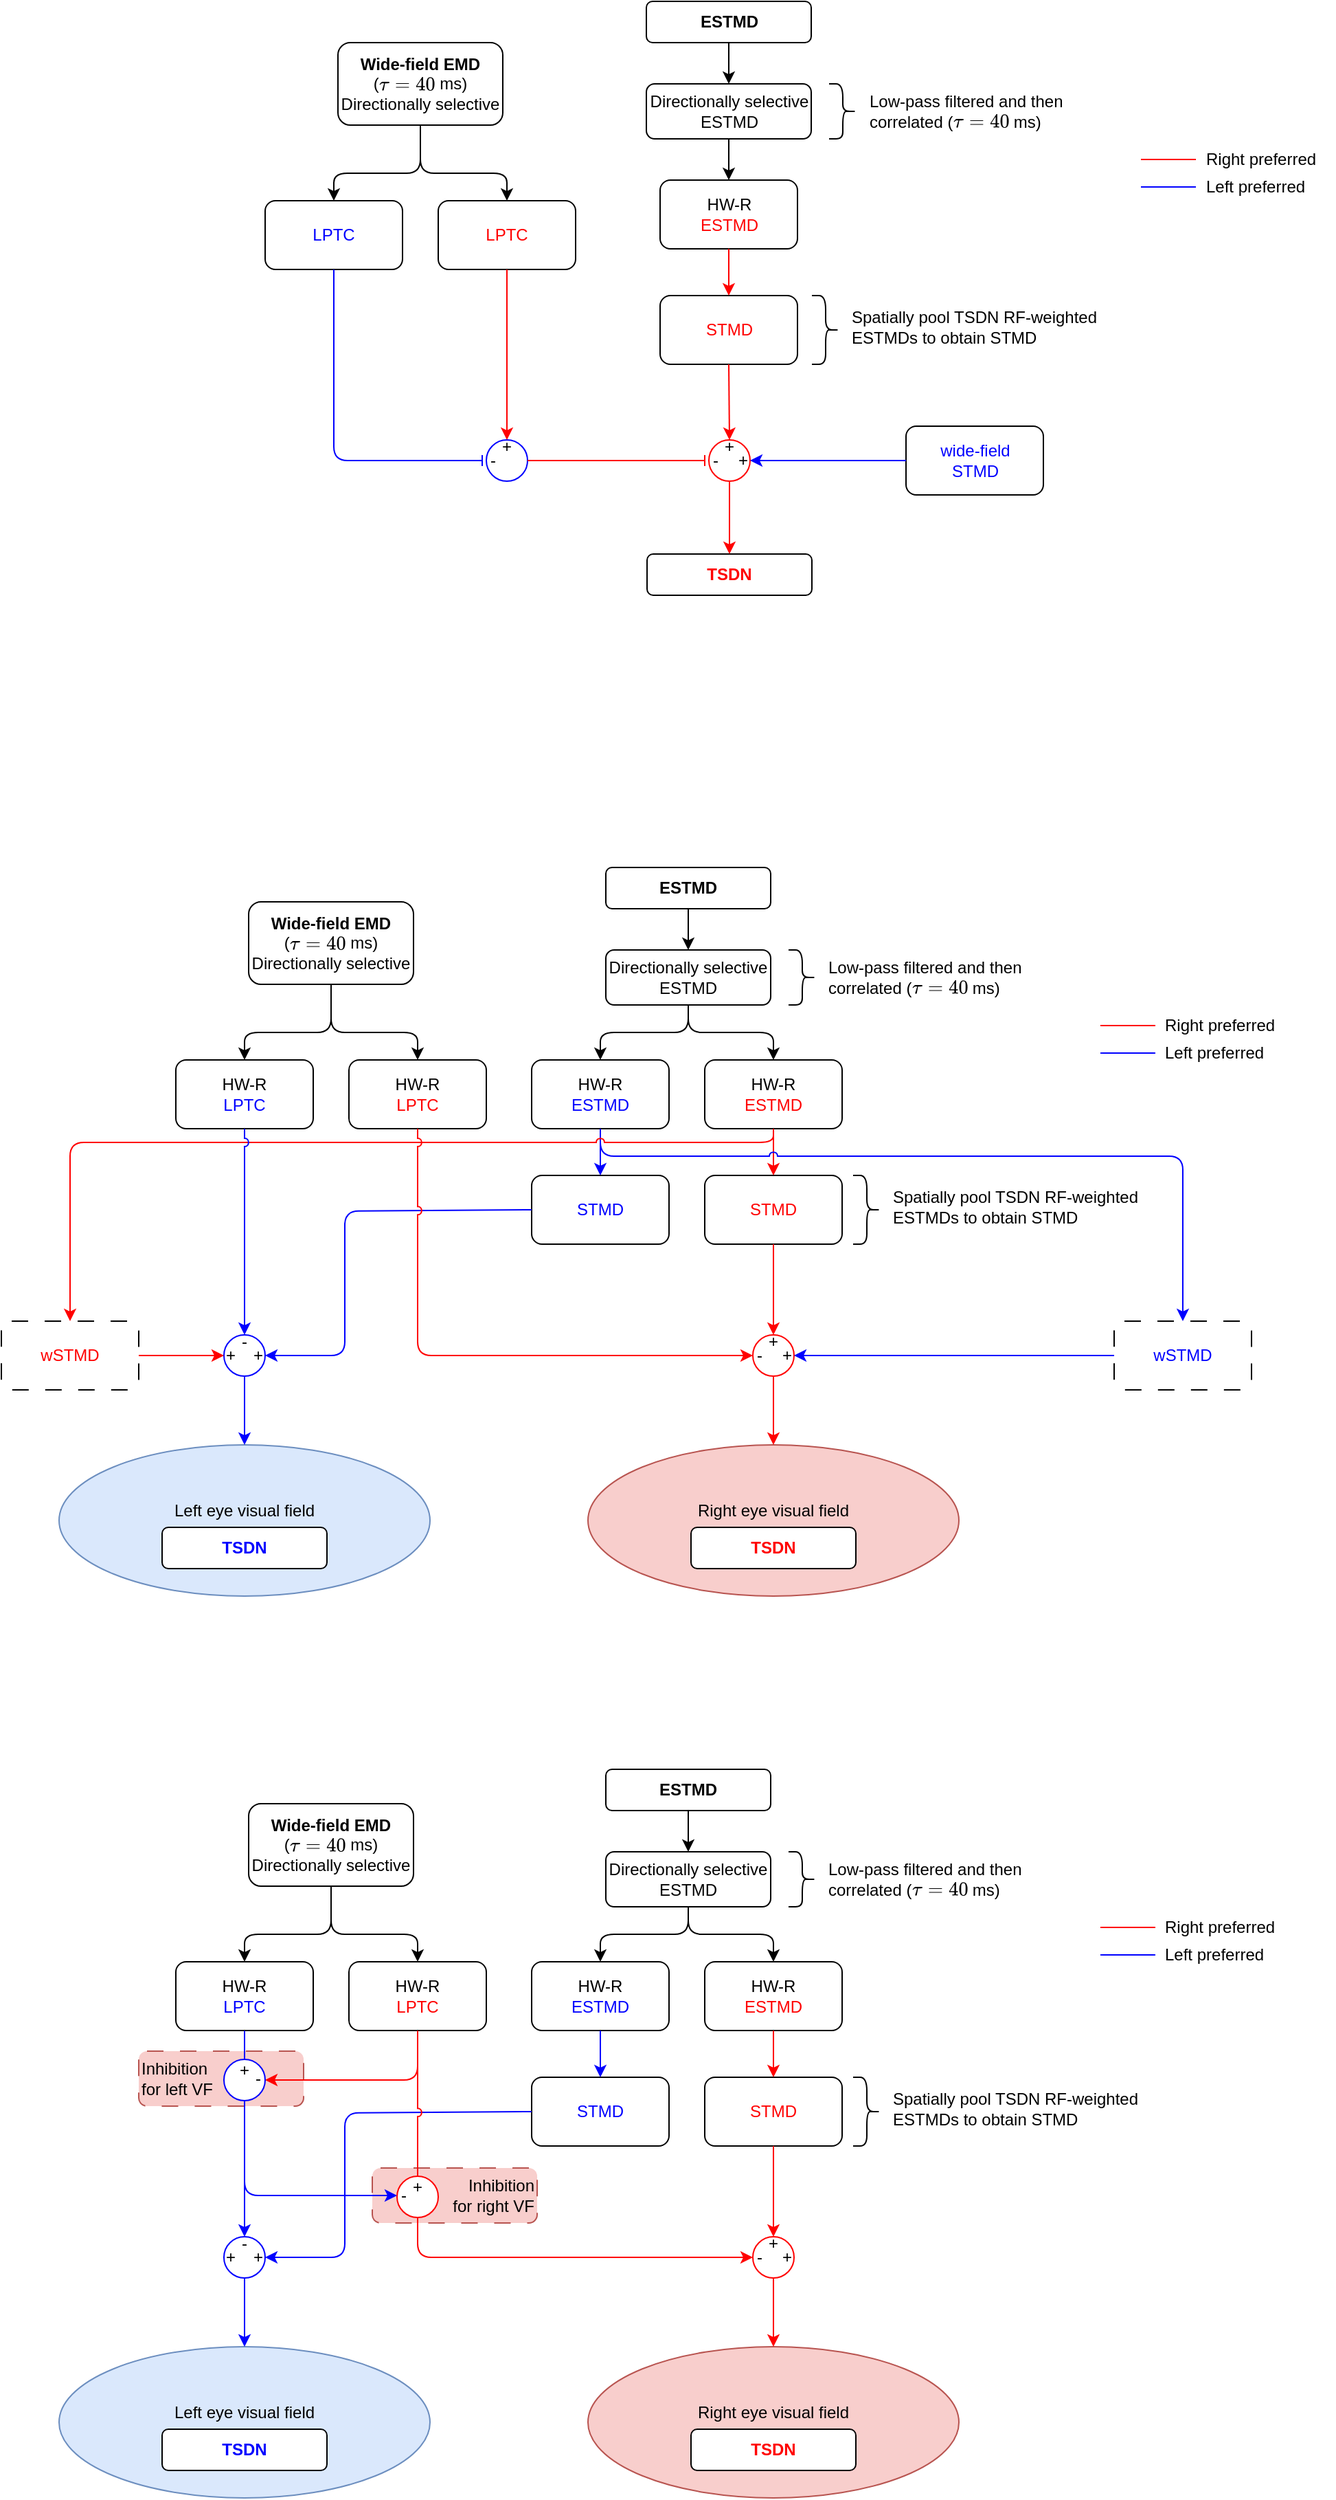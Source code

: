 <mxfile version="21.6.9" type="device">
  <diagram name="Page-1" id="j9_5jHRPM9X1IIA9Dd_-">
    <mxGraphModel dx="2012" dy="2995" grid="1" gridSize="10" guides="1" tooltips="1" connect="1" arrows="1" fold="1" page="1" pageScale="1" pageWidth="827" pageHeight="1169" math="1" shadow="0">
      <root>
        <mxCell id="0" />
        <mxCell id="1" parent="0" />
        <mxCell id="N61VOvYEneSoVH0488H6-196" value="&lt;span style=&quot;white-space: pre;&quot;&gt;&#x9;&lt;/span&gt;&lt;span style=&quot;white-space: pre;&quot;&gt;&#x9;&lt;/span&gt;Inhibition for right VF" style="rounded=1;whiteSpace=wrap;html=1;fillColor=#f8cecc;align=right;dashed=1;dashPattern=12 12;strokeColor=#b85450;" vertex="1" parent="1">
          <mxGeometry x="-310" y="-294" width="120" height="40" as="geometry" />
        </mxCell>
        <mxCell id="N61VOvYEneSoVH0488H6-195" value="Inhibition&lt;br&gt;for left VF" style="rounded=1;whiteSpace=wrap;html=1;fillColor=#f8cecc;align=left;dashed=1;dashPattern=12 12;strokeColor=#b85450;" vertex="1" parent="1">
          <mxGeometry x="-480" y="-379" width="120" height="40" as="geometry" />
        </mxCell>
        <mxCell id="N61VOvYEneSoVH0488H6-80" value="Right eye visual field&lt;br&gt;&lt;br&gt;" style="ellipse;whiteSpace=wrap;html=1;fillColor=#f8cecc;strokeColor=#b85450;rounded=1;" vertex="1" parent="1">
          <mxGeometry x="-153" y="-820" width="270" height="110" as="geometry" />
        </mxCell>
        <mxCell id="N61VOvYEneSoVH0488H6-1" value="ESTMD" style="rounded=1;whiteSpace=wrap;html=1;fontStyle=1" vertex="1" parent="1">
          <mxGeometry x="-140" y="-1240" width="120" height="30" as="geometry" />
        </mxCell>
        <mxCell id="N61VOvYEneSoVH0488H6-2" value="&lt;b&gt;Wide-field EMD&lt;/b&gt;&lt;br&gt;(&lt;svg style=&quot;vertical-align: -0.186ex;&quot; xmlns:xlink=&quot;http://www.w3.org/1999/xlink&quot; viewBox=&quot;0 -677 2850.6 759&quot; role=&quot;img&quot; height=&quot;1.717ex&quot; width=&quot;6.449ex&quot; xmlns=&quot;http://www.w3.org/2000/svg&quot;&gt;&lt;defs&gt;&lt;path d=&quot;M39 284Q18 284 18 294Q18 301 45 338T99 398Q134 425 164 429Q170 431 332 431Q492 431 497 429Q517 424 517 402Q517 388 508 376T485 360Q479 358 389 358T299 356Q298 355 283 274T251 109T233 20Q228 5 215 -4T186 -13Q153 -13 153 20V30L203 192Q214 228 227 272T248 336L254 357Q254 358 208 358Q206 358 197 358T183 359Q105 359 61 295Q56 287 53 286T39 284Z&quot; id=&quot;MJX-6-TEX-I-1D70F&quot;&gt;&lt;/path&gt;&lt;path d=&quot;M56 347Q56 360 70 367H707Q722 359 722 347Q722 336 708 328L390 327H72Q56 332 56 347ZM56 153Q56 168 72 173H708Q722 163 722 153Q722 140 707 133H70Q56 140 56 153Z&quot; id=&quot;MJX-6-TEX-N-3D&quot;&gt;&lt;/path&gt;&lt;path d=&quot;M462 0Q444 3 333 3Q217 3 199 0H190V46H221Q241 46 248 46T265 48T279 53T286 61Q287 63 287 115V165H28V211L179 442Q332 674 334 675Q336 677 355 677H373L379 671V211H471V165H379V114Q379 73 379 66T385 54Q393 47 442 46H471V0H462ZM293 211V545L74 212L183 211H293Z&quot; id=&quot;MJX-6-TEX-N-34&quot;&gt;&lt;/path&gt;&lt;path d=&quot;M96 585Q152 666 249 666Q297 666 345 640T423 548Q460 465 460 320Q460 165 417 83Q397 41 362 16T301 -15T250 -22Q224 -22 198 -16T137 16T82 83Q39 165 39 320Q39 494 96 585ZM321 597Q291 629 250 629Q208 629 178 597Q153 571 145 525T137 333Q137 175 145 125T181 46Q209 16 250 16Q290 16 318 46Q347 76 354 130T362 333Q362 478 354 524T321 597Z&quot; id=&quot;MJX-6-TEX-N-30&quot;&gt;&lt;/path&gt;&lt;/defs&gt;&lt;g transform=&quot;scale(1,-1)&quot; stroke-width=&quot;0&quot; fill=&quot;currentColor&quot; stroke=&quot;currentColor&quot;&gt;&lt;g data-mml-node=&quot;math&quot;&gt;&lt;g data-mml-node=&quot;mi&quot;&gt;&lt;use xlink:href=&quot;#MJX-6-TEX-I-1D70F&quot; data-c=&quot;1D70F&quot;&gt;&lt;/use&gt;&lt;/g&gt;&lt;g transform=&quot;translate(794.8,0)&quot; data-mml-node=&quot;mo&quot;&gt;&lt;use xlink:href=&quot;#MJX-6-TEX-N-3D&quot; data-c=&quot;3D&quot;&gt;&lt;/use&gt;&lt;/g&gt;&lt;g transform=&quot;translate(1850.6,0)&quot; data-mml-node=&quot;mn&quot;&gt;&lt;use xlink:href=&quot;#MJX-6-TEX-N-34&quot; data-c=&quot;34&quot;&gt;&lt;/use&gt;&lt;use transform=&quot;translate(500,0)&quot; xlink:href=&quot;#MJX-6-TEX-N-30&quot; data-c=&quot;30&quot;&gt;&lt;/use&gt;&lt;/g&gt;&lt;/g&gt;&lt;/g&gt;&lt;/svg&gt;&amp;nbsp;ms)&lt;br&gt;Directionally selective" style="rounded=1;whiteSpace=wrap;html=1;" vertex="1" parent="1">
          <mxGeometry x="-400" y="-1215" width="120" height="60" as="geometry" />
        </mxCell>
        <mxCell id="N61VOvYEneSoVH0488H6-3" value="Directionally selective ESTMD" style="rounded=1;whiteSpace=wrap;html=1;" vertex="1" parent="1">
          <mxGeometry x="-140" y="-1180" width="120" height="40" as="geometry" />
        </mxCell>
        <mxCell id="N61VOvYEneSoVH0488H6-4" value="" style="endArrow=classic;html=1;rounded=1;exitX=0.5;exitY=1;exitDx=0;exitDy=0;" edge="1" parent="1" source="N61VOvYEneSoVH0488H6-1" target="N61VOvYEneSoVH0488H6-3">
          <mxGeometry width="50" height="50" relative="1" as="geometry">
            <mxPoint x="50" y="-1010" as="sourcePoint" />
            <mxPoint x="100" y="-1060" as="targetPoint" />
          </mxGeometry>
        </mxCell>
        <mxCell id="N61VOvYEneSoVH0488H6-5" value="HW-R&lt;br&gt;&lt;font color=&quot;#0000ff&quot;&gt;ESTMD&lt;/font&gt;" style="rounded=1;whiteSpace=wrap;html=1;" vertex="1" parent="1">
          <mxGeometry x="-194" y="-1100" width="100" height="50" as="geometry" />
        </mxCell>
        <mxCell id="N61VOvYEneSoVH0488H6-6" value="HW-R&lt;br&gt;&lt;font color=&quot;#ff0000&quot;&gt;ESTMD&lt;/font&gt;" style="rounded=1;whiteSpace=wrap;html=1;" vertex="1" parent="1">
          <mxGeometry x="-68" y="-1100" width="100" height="50" as="geometry" />
        </mxCell>
        <mxCell id="N61VOvYEneSoVH0488H6-7" value="" style="endArrow=classic;html=1;rounded=1;exitX=0.5;exitY=1;exitDx=0;exitDy=0;entryX=0.5;entryY=0;entryDx=0;entryDy=0;" edge="1" parent="1" source="N61VOvYEneSoVH0488H6-3" target="N61VOvYEneSoVH0488H6-5">
          <mxGeometry width="50" height="50" relative="1" as="geometry">
            <mxPoint x="50" y="-1090" as="sourcePoint" />
            <mxPoint x="100" y="-1140" as="targetPoint" />
            <Array as="points">
              <mxPoint x="-80" y="-1120" />
              <mxPoint x="-144" y="-1120" />
            </Array>
          </mxGeometry>
        </mxCell>
        <mxCell id="N61VOvYEneSoVH0488H6-8" value="" style="endArrow=classic;html=1;rounded=1;exitX=0.5;exitY=1;exitDx=0;exitDy=0;entryX=0.5;entryY=0;entryDx=0;entryDy=0;" edge="1" parent="1" source="N61VOvYEneSoVH0488H6-3" target="N61VOvYEneSoVH0488H6-6">
          <mxGeometry width="50" height="50" relative="1" as="geometry">
            <mxPoint x="50" y="-1090" as="sourcePoint" />
            <mxPoint x="100" y="-1140" as="targetPoint" />
            <Array as="points">
              <mxPoint x="-80" y="-1120" />
              <mxPoint x="-18" y="-1120" />
            </Array>
          </mxGeometry>
        </mxCell>
        <mxCell id="N61VOvYEneSoVH0488H6-9" value="" style="shape=curlyBracket;whiteSpace=wrap;html=1;rounded=1;flipH=1;labelPosition=right;verticalLabelPosition=middle;align=left;verticalAlign=middle;" vertex="1" parent="1">
          <mxGeometry x="-7" y="-1180" width="20" height="40" as="geometry" />
        </mxCell>
        <mxCell id="N61VOvYEneSoVH0488H6-10" value="Low-pass filtered and then correlated (&lt;svg style=&quot;vertical-align: -0.186ex;&quot; xmlns:xlink=&quot;http://www.w3.org/1999/xlink&quot; viewBox=&quot;0 -677 2850.6 759&quot; role=&quot;img&quot; height=&quot;1.717ex&quot; width=&quot;6.449ex&quot; xmlns=&quot;http://www.w3.org/2000/svg&quot;&gt;&lt;defs&gt;&lt;path d=&quot;M39 284Q18 284 18 294Q18 301 45 338T99 398Q134 425 164 429Q170 431 332 431Q492 431 497 429Q517 424 517 402Q517 388 508 376T485 360Q479 358 389 358T299 356Q298 355 283 274T251 109T233 20Q228 5 215 -4T186 -13Q153 -13 153 20V30L203 192Q214 228 227 272T248 336L254 357Q254 358 208 358Q206 358 197 358T183 359Q105 359 61 295Q56 287 53 286T39 284Z&quot; id=&quot;MJX-6-TEX-I-1D70F&quot;&gt;&lt;/path&gt;&lt;path d=&quot;M56 347Q56 360 70 367H707Q722 359 722 347Q722 336 708 328L390 327H72Q56 332 56 347ZM56 153Q56 168 72 173H708Q722 163 722 153Q722 140 707 133H70Q56 140 56 153Z&quot; id=&quot;MJX-6-TEX-N-3D&quot;&gt;&lt;/path&gt;&lt;path d=&quot;M462 0Q444 3 333 3Q217 3 199 0H190V46H221Q241 46 248 46T265 48T279 53T286 61Q287 63 287 115V165H28V211L179 442Q332 674 334 675Q336 677 355 677H373L379 671V211H471V165H379V114Q379 73 379 66T385 54Q393 47 442 46H471V0H462ZM293 211V545L74 212L183 211H293Z&quot; id=&quot;MJX-6-TEX-N-34&quot;&gt;&lt;/path&gt;&lt;path d=&quot;M96 585Q152 666 249 666Q297 666 345 640T423 548Q460 465 460 320Q460 165 417 83Q397 41 362 16T301 -15T250 -22Q224 -22 198 -16T137 16T82 83Q39 165 39 320Q39 494 96 585ZM321 597Q291 629 250 629Q208 629 178 597Q153 571 145 525T137 333Q137 175 145 125T181 46Q209 16 250 16Q290 16 318 46Q347 76 354 130T362 333Q362 478 354 524T321 597Z&quot; id=&quot;MJX-6-TEX-N-30&quot;&gt;&lt;/path&gt;&lt;/defs&gt;&lt;g transform=&quot;scale(1,-1)&quot; stroke-width=&quot;0&quot; fill=&quot;currentColor&quot; stroke=&quot;currentColor&quot;&gt;&lt;g data-mml-node=&quot;math&quot;&gt;&lt;g data-mml-node=&quot;mi&quot;&gt;&lt;use xlink:href=&quot;#MJX-6-TEX-I-1D70F&quot; data-c=&quot;1D70F&quot;&gt;&lt;/use&gt;&lt;/g&gt;&lt;g transform=&quot;translate(794.8,0)&quot; data-mml-node=&quot;mo&quot;&gt;&lt;use xlink:href=&quot;#MJX-6-TEX-N-3D&quot; data-c=&quot;3D&quot;&gt;&lt;/use&gt;&lt;/g&gt;&lt;g transform=&quot;translate(1850.6,0)&quot; data-mml-node=&quot;mn&quot;&gt;&lt;use xlink:href=&quot;#MJX-6-TEX-N-34&quot; data-c=&quot;34&quot;&gt;&lt;/use&gt;&lt;use transform=&quot;translate(500,0)&quot; xlink:href=&quot;#MJX-6-TEX-N-30&quot; data-c=&quot;30&quot;&gt;&lt;/use&gt;&lt;/g&gt;&lt;/g&gt;&lt;/g&gt;&lt;/svg&gt;&amp;nbsp;ms)" style="text;html=1;strokeColor=none;fillColor=none;align=left;verticalAlign=middle;whiteSpace=wrap;rounded=1;" vertex="1" parent="1">
          <mxGeometry x="20" y="-1175" width="150" height="30" as="geometry" />
        </mxCell>
        <mxCell id="N61VOvYEneSoVH0488H6-11" value="HW-R&lt;br&gt;&lt;font color=&quot;#0000ff&quot;&gt;LPTC&lt;/font&gt;" style="rounded=1;whiteSpace=wrap;html=1;" vertex="1" parent="1">
          <mxGeometry x="-453" y="-1100" width="100" height="50" as="geometry" />
        </mxCell>
        <mxCell id="N61VOvYEneSoVH0488H6-12" value="HW-R&lt;br&gt;&lt;font color=&quot;#ff0000&quot;&gt;LPTC&lt;/font&gt;" style="rounded=1;whiteSpace=wrap;html=1;" vertex="1" parent="1">
          <mxGeometry x="-327" y="-1100" width="100" height="50" as="geometry" />
        </mxCell>
        <mxCell id="N61VOvYEneSoVH0488H6-13" value="" style="endArrow=classic;html=1;rounded=1;exitX=0.5;exitY=1;exitDx=0;exitDy=0;entryX=0.5;entryY=0;entryDx=0;entryDy=0;" edge="1" parent="1" source="N61VOvYEneSoVH0488H6-2" target="N61VOvYEneSoVH0488H6-11">
          <mxGeometry width="50" height="50" relative="1" as="geometry">
            <mxPoint x="-339" y="-1140" as="sourcePoint" />
            <mxPoint x="-159" y="-1140" as="targetPoint" />
            <Array as="points">
              <mxPoint x="-340" y="-1120" />
              <mxPoint x="-403" y="-1120" />
            </Array>
          </mxGeometry>
        </mxCell>
        <mxCell id="N61VOvYEneSoVH0488H6-14" value="" style="endArrow=classic;html=1;rounded=1;exitX=0.5;exitY=1;exitDx=0;exitDy=0;entryX=0.5;entryY=0;entryDx=0;entryDy=0;" edge="1" parent="1" source="N61VOvYEneSoVH0488H6-2" target="N61VOvYEneSoVH0488H6-12">
          <mxGeometry width="50" height="50" relative="1" as="geometry">
            <mxPoint x="-340" y="-1130" as="sourcePoint" />
            <mxPoint x="-290" y="-1180" as="targetPoint" />
            <Array as="points">
              <mxPoint x="-340" y="-1120" />
              <mxPoint x="-277" y="-1120" />
            </Array>
          </mxGeometry>
        </mxCell>
        <mxCell id="N61VOvYEneSoVH0488H6-30" value="&lt;font color=&quot;#ff0000&quot;&gt;TSDN&lt;/font&gt;" style="rounded=1;whiteSpace=wrap;html=1;fontStyle=1" vertex="1" parent="1">
          <mxGeometry x="-78" y="-760" width="120" height="30" as="geometry" />
        </mxCell>
        <mxCell id="N61VOvYEneSoVH0488H6-46" value="" style="shape=curlyBracket;whiteSpace=wrap;html=1;rounded=1;flipH=1;labelPosition=right;verticalLabelPosition=middle;align=left;verticalAlign=middle;" vertex="1" parent="1">
          <mxGeometry x="40" y="-1016" width="20" height="50" as="geometry" />
        </mxCell>
        <mxCell id="N61VOvYEneSoVH0488H6-47" value="Spatially pool TSDN RF-weighted ESTMDs to obtain STMD" style="text;html=1;strokeColor=none;fillColor=none;align=left;verticalAlign=middle;whiteSpace=wrap;rounded=1;" vertex="1" parent="1">
          <mxGeometry x="67" y="-1011" width="183" height="35" as="geometry" />
        </mxCell>
        <mxCell id="N61VOvYEneSoVH0488H6-48" value="" style="group;rounded=1;" vertex="1" connectable="0" parent="1">
          <mxGeometry x="220" y="-1140" width="141" height="50" as="geometry" />
        </mxCell>
        <mxCell id="N61VOvYEneSoVH0488H6-32" value="" style="group;rounded=1;" vertex="1" connectable="0" parent="N61VOvYEneSoVH0488H6-48">
          <mxGeometry width="133" height="50" as="geometry" />
        </mxCell>
        <mxCell id="N61VOvYEneSoVH0488H6-33" value="" style="endArrow=none;html=1;rounded=1;strokeColor=#FF0000;" edge="1" parent="N61VOvYEneSoVH0488H6-32">
          <mxGeometry width="50" height="50" relative="1" as="geometry">
            <mxPoint y="15" as="sourcePoint" />
            <mxPoint x="40" y="15" as="targetPoint" />
          </mxGeometry>
        </mxCell>
        <mxCell id="N61VOvYEneSoVH0488H6-34" value="" style="endArrow=none;html=1;rounded=1;strokeColor=#0000FF;" edge="1" parent="N61VOvYEneSoVH0488H6-32">
          <mxGeometry width="50" height="50" relative="1" as="geometry">
            <mxPoint y="35" as="sourcePoint" />
            <mxPoint x="40" y="35" as="targetPoint" />
          </mxGeometry>
        </mxCell>
        <mxCell id="N61VOvYEneSoVH0488H6-35" value="Right preferred" style="text;html=1;strokeColor=none;fillColor=none;align=left;verticalAlign=middle;whiteSpace=wrap;rounded=1;" vertex="1" parent="N61VOvYEneSoVH0488H6-48">
          <mxGeometry x="45" width="96" height="30" as="geometry" />
        </mxCell>
        <mxCell id="N61VOvYEneSoVH0488H6-45" value="Left preferred" style="text;html=1;strokeColor=none;fillColor=none;align=left;verticalAlign=middle;whiteSpace=wrap;rounded=1;" vertex="1" parent="N61VOvYEneSoVH0488H6-48">
          <mxGeometry x="45" y="20" width="96" height="30" as="geometry" />
        </mxCell>
        <mxCell id="N61VOvYEneSoVH0488H6-49" value="&lt;font color=&quot;#0000ff&quot;&gt;STMD&lt;/font&gt;" style="rounded=1;whiteSpace=wrap;html=1;" vertex="1" parent="1">
          <mxGeometry x="-194" y="-1016" width="100" height="50" as="geometry" />
        </mxCell>
        <mxCell id="N61VOvYEneSoVH0488H6-50" value="&lt;font color=&quot;#ff0000&quot;&gt;STMD&lt;/font&gt;" style="rounded=1;whiteSpace=wrap;html=1;" vertex="1" parent="1">
          <mxGeometry x="-68" y="-1016" width="100" height="50" as="geometry" />
        </mxCell>
        <mxCell id="N61VOvYEneSoVH0488H6-51" value="" style="endArrow=classic;html=1;rounded=1;exitX=0.5;exitY=1;exitDx=0;exitDy=0;strokeColor=#0000FF;" edge="1" parent="1" source="N61VOvYEneSoVH0488H6-5" target="N61VOvYEneSoVH0488H6-49">
          <mxGeometry width="50" height="50" relative="1" as="geometry">
            <mxPoint x="-90" y="-920" as="sourcePoint" />
            <mxPoint x="-40" y="-970" as="targetPoint" />
          </mxGeometry>
        </mxCell>
        <mxCell id="N61VOvYEneSoVH0488H6-52" value="" style="endArrow=classic;html=1;rounded=1;exitX=0.5;exitY=1;exitDx=0;exitDy=0;entryX=0.5;entryY=0;entryDx=0;entryDy=0;strokeColor=#FF0000;" edge="1" parent="1" source="N61VOvYEneSoVH0488H6-6" target="N61VOvYEneSoVH0488H6-50">
          <mxGeometry width="50" height="50" relative="1" as="geometry">
            <mxPoint x="-90" y="-920" as="sourcePoint" />
            <mxPoint x="-40" y="-970" as="targetPoint" />
          </mxGeometry>
        </mxCell>
        <mxCell id="N61VOvYEneSoVH0488H6-53" value="" style="endArrow=classic;html=1;rounded=1;exitX=0.5;exitY=1;exitDx=0;exitDy=0;jumpStyle=arc;strokeColor=#0000FF;" edge="1" parent="1" source="N61VOvYEneSoVH0488H6-5">
          <mxGeometry width="50" height="50" relative="1" as="geometry">
            <mxPoint x="-90" y="-920" as="sourcePoint" />
            <mxPoint x="280" y="-910" as="targetPoint" />
            <Array as="points">
              <mxPoint x="-144" y="-1030" />
              <mxPoint x="-18" y="-1030" />
              <mxPoint x="280" y="-1030" />
            </Array>
          </mxGeometry>
        </mxCell>
        <mxCell id="N61VOvYEneSoVH0488H6-54" value="&lt;font color=&quot;#0000ff&quot;&gt;wSTMD&lt;/font&gt;" style="rounded=1;whiteSpace=wrap;html=1;dashed=1;dashPattern=12 12;" vertex="1" parent="1">
          <mxGeometry x="230" y="-910" width="100" height="50" as="geometry" />
        </mxCell>
        <mxCell id="N61VOvYEneSoVH0488H6-55" value="&lt;font color=&quot;#ff0000&quot;&gt;wSTMD&lt;/font&gt;" style="rounded=1;whiteSpace=wrap;html=1;dashed=1;dashPattern=12 12;" vertex="1" parent="1">
          <mxGeometry x="-580" y="-910" width="100" height="50" as="geometry" />
        </mxCell>
        <mxCell id="N61VOvYEneSoVH0488H6-57" value="" style="endArrow=classic;html=1;rounded=1;exitX=0.5;exitY=1;exitDx=0;exitDy=0;entryX=0.5;entryY=0;entryDx=0;entryDy=0;jumpStyle=arc;strokeColor=#FF0000;" edge="1" parent="1" source="N61VOvYEneSoVH0488H6-6" target="N61VOvYEneSoVH0488H6-55">
          <mxGeometry width="50" height="50" relative="1" as="geometry">
            <mxPoint x="-50" y="-990" as="sourcePoint" />
            <mxPoint x="-390" y="-920" as="targetPoint" />
            <Array as="points">
              <mxPoint x="-18" y="-1040" />
              <mxPoint x="-530" y="-1040" />
            </Array>
          </mxGeometry>
        </mxCell>
        <mxCell id="N61VOvYEneSoVH0488H6-62" value="" style="group;rounded=1;" vertex="1" connectable="0" parent="1">
          <mxGeometry x="-418" y="-910" width="30" height="40" as="geometry" />
        </mxCell>
        <mxCell id="N61VOvYEneSoVH0488H6-15" value="" style="ellipse;whiteSpace=wrap;html=1;aspect=fixed;strokeColor=#0000FF;container=0;rounded=1;" vertex="1" parent="N61VOvYEneSoVH0488H6-62">
          <mxGeometry y="10" width="30" height="30" as="geometry" />
        </mxCell>
        <mxCell id="N61VOvYEneSoVH0488H6-16" value="+" style="text;html=1;strokeColor=none;fillColor=none;align=center;verticalAlign=middle;whiteSpace=wrap;rounded=1;container=0;" vertex="1" parent="N61VOvYEneSoVH0488H6-62">
          <mxGeometry x="20" y="10" width="10" height="30" as="geometry" />
        </mxCell>
        <mxCell id="N61VOvYEneSoVH0488H6-17" value="-" style="text;html=1;strokeColor=none;fillColor=none;align=center;verticalAlign=middle;whiteSpace=wrap;rounded=1;container=0;" vertex="1" parent="N61VOvYEneSoVH0488H6-62">
          <mxGeometry x="10" width="10" height="30" as="geometry" />
        </mxCell>
        <mxCell id="N61VOvYEneSoVH0488H6-43" value="+" style="text;html=1;strokeColor=none;fillColor=none;align=center;verticalAlign=middle;whiteSpace=wrap;rounded=1;container=0;" vertex="1" parent="N61VOvYEneSoVH0488H6-62">
          <mxGeometry y="10" width="10" height="30" as="geometry" />
        </mxCell>
        <mxCell id="N61VOvYEneSoVH0488H6-63" value="" style="endArrow=classic;html=1;rounded=1;exitX=1;exitY=0.5;exitDx=0;exitDy=0;entryX=0;entryY=0.5;entryDx=0;entryDy=0;strokeColor=#FF0000;" edge="1" parent="1" source="N61VOvYEneSoVH0488H6-55" target="N61VOvYEneSoVH0488H6-15">
          <mxGeometry width="50" height="50" relative="1" as="geometry">
            <mxPoint x="-160" y="-880" as="sourcePoint" />
            <mxPoint x="-430" y="-880" as="targetPoint" />
          </mxGeometry>
        </mxCell>
        <mxCell id="N61VOvYEneSoVH0488H6-64" value="" style="endArrow=classic;html=1;rounded=1;exitX=0.5;exitY=1;exitDx=0;exitDy=0;entryX=0.5;entryY=0;entryDx=0;entryDy=0;strokeColor=#0000FF;jumpStyle=arc;" edge="1" parent="1" source="N61VOvYEneSoVH0488H6-11" target="N61VOvYEneSoVH0488H6-15">
          <mxGeometry width="50" height="50" relative="1" as="geometry">
            <mxPoint x="-160" y="-880" as="sourcePoint" />
            <mxPoint x="-390" y="-930" as="targetPoint" />
          </mxGeometry>
        </mxCell>
        <mxCell id="N61VOvYEneSoVH0488H6-65" value="" style="endArrow=classic;html=1;rounded=1;exitX=0;exitY=0.5;exitDx=0;exitDy=0;entryX=1;entryY=0.5;entryDx=0;entryDy=0;strokeColor=#0000FF;jumpStyle=arc;" edge="1" parent="1" source="N61VOvYEneSoVH0488H6-49" target="N61VOvYEneSoVH0488H6-16">
          <mxGeometry width="50" height="50" relative="1" as="geometry">
            <mxPoint x="-130" y="-900" as="sourcePoint" />
            <mxPoint x="-80" y="-950" as="targetPoint" />
            <Array as="points">
              <mxPoint x="-330" y="-990" />
              <mxPoint x="-330" y="-885" />
            </Array>
          </mxGeometry>
        </mxCell>
        <mxCell id="N61VOvYEneSoVH0488H6-72" value="" style="group;rounded=1;" vertex="1" connectable="0" parent="1">
          <mxGeometry x="-33" y="-910" width="30" height="40" as="geometry" />
        </mxCell>
        <mxCell id="N61VOvYEneSoVH0488H6-73" value="" style="ellipse;whiteSpace=wrap;html=1;aspect=fixed;strokeColor=#FF0000;container=0;rounded=1;" vertex="1" parent="N61VOvYEneSoVH0488H6-72">
          <mxGeometry y="10" width="30" height="30" as="geometry" />
        </mxCell>
        <mxCell id="N61VOvYEneSoVH0488H6-74" value="+" style="text;html=1;strokeColor=none;fillColor=none;align=center;verticalAlign=middle;whiteSpace=wrap;rounded=1;container=0;" vertex="1" parent="N61VOvYEneSoVH0488H6-72">
          <mxGeometry x="20" y="10" width="10" height="30" as="geometry" />
        </mxCell>
        <mxCell id="N61VOvYEneSoVH0488H6-76" value="+" style="text;html=1;strokeColor=none;fillColor=none;align=center;verticalAlign=middle;whiteSpace=wrap;rounded=1;container=0;" vertex="1" parent="N61VOvYEneSoVH0488H6-72">
          <mxGeometry x="10" width="10" height="30" as="geometry" />
        </mxCell>
        <mxCell id="N61VOvYEneSoVH0488H6-75" value="-" style="text;html=1;strokeColor=none;fillColor=none;align=center;verticalAlign=middle;whiteSpace=wrap;rounded=1;container=0;" vertex="1" parent="N61VOvYEneSoVH0488H6-72">
          <mxGeometry y="10" width="10" height="30" as="geometry" />
        </mxCell>
        <mxCell id="N61VOvYEneSoVH0488H6-77" value="" style="endArrow=classic;html=1;rounded=1;exitX=0;exitY=0.5;exitDx=0;exitDy=0;entryX=1;entryY=0.5;entryDx=0;entryDy=0;strokeColor=#0000FF;" edge="1" parent="1" source="N61VOvYEneSoVH0488H6-54" target="N61VOvYEneSoVH0488H6-74">
          <mxGeometry width="50" height="50" relative="1" as="geometry">
            <mxPoint x="-120" y="-890" as="sourcePoint" />
            <mxPoint x="-70" y="-940" as="targetPoint" />
          </mxGeometry>
        </mxCell>
        <mxCell id="N61VOvYEneSoVH0488H6-78" value="" style="endArrow=classic;html=1;rounded=1;exitX=0.5;exitY=1;exitDx=0;exitDy=0;entryX=0.5;entryY=0;entryDx=0;entryDy=0;strokeColor=#FF0000;" edge="1" parent="1" source="N61VOvYEneSoVH0488H6-50" target="N61VOvYEneSoVH0488H6-73">
          <mxGeometry width="50" height="50" relative="1" as="geometry">
            <mxPoint x="-60" y="-850" as="sourcePoint" />
            <mxPoint x="-10" y="-900" as="targetPoint" />
          </mxGeometry>
        </mxCell>
        <mxCell id="N61VOvYEneSoVH0488H6-79" value="" style="endArrow=classic;html=1;rounded=1;exitX=0.5;exitY=1;exitDx=0;exitDy=0;entryX=0;entryY=0.5;entryDx=0;entryDy=0;strokeColor=#FF0000;jumpStyle=arc;" edge="1" parent="1" source="N61VOvYEneSoVH0488H6-12" target="N61VOvYEneSoVH0488H6-75">
          <mxGeometry width="50" height="50" relative="1" as="geometry">
            <mxPoint x="100" y="-860" as="sourcePoint" />
            <mxPoint x="150" y="-910" as="targetPoint" />
            <Array as="points">
              <mxPoint x="-277" y="-885" />
            </Array>
          </mxGeometry>
        </mxCell>
        <mxCell id="N61VOvYEneSoVH0488H6-81" value="" style="endArrow=classic;html=1;rounded=1;exitX=0.5;exitY=1;exitDx=0;exitDy=0;entryX=0.5;entryY=0;entryDx=0;entryDy=0;strokeColor=#FF0000;" edge="1" parent="1" source="N61VOvYEneSoVH0488H6-73" target="N61VOvYEneSoVH0488H6-80">
          <mxGeometry width="50" height="50" relative="1" as="geometry">
            <mxPoint x="-160" y="-980" as="sourcePoint" />
            <mxPoint x="-110" y="-1030" as="targetPoint" />
          </mxGeometry>
        </mxCell>
        <mxCell id="N61VOvYEneSoVH0488H6-82" value="Left eye visual field&lt;br&gt;&lt;br&gt;" style="ellipse;whiteSpace=wrap;html=1;fillColor=#dae8fc;strokeColor=#6c8ebf;rounded=1;" vertex="1" parent="1">
          <mxGeometry x="-538" y="-820" width="270" height="110" as="geometry" />
        </mxCell>
        <mxCell id="N61VOvYEneSoVH0488H6-83" value="&lt;font color=&quot;#0000ff&quot;&gt;TSDN&lt;/font&gt;" style="rounded=1;whiteSpace=wrap;html=1;fontStyle=1" vertex="1" parent="1">
          <mxGeometry x="-463" y="-760" width="120" height="30" as="geometry" />
        </mxCell>
        <mxCell id="N61VOvYEneSoVH0488H6-84" value="" style="endArrow=classic;html=1;rounded=1;exitX=0.5;exitY=1;exitDx=0;exitDy=0;entryX=0.5;entryY=0;entryDx=0;entryDy=0;strokeColor=#0000FF;" edge="1" parent="1" source="N61VOvYEneSoVH0488H6-15" target="N61VOvYEneSoVH0488H6-82">
          <mxGeometry width="50" height="50" relative="1" as="geometry">
            <mxPoint x="-170" y="-980" as="sourcePoint" />
            <mxPoint x="-120" y="-1030" as="targetPoint" />
          </mxGeometry>
        </mxCell>
        <mxCell id="N61VOvYEneSoVH0488H6-137" value="Right eye visual field&lt;br&gt;&lt;br&gt;" style="ellipse;whiteSpace=wrap;html=1;fillColor=#f8cecc;strokeColor=#b85450;rounded=1;" vertex="1" parent="1">
          <mxGeometry x="-153" y="-164" width="270" height="110" as="geometry" />
        </mxCell>
        <mxCell id="N61VOvYEneSoVH0488H6-138" value="ESTMD" style="rounded=1;whiteSpace=wrap;html=1;fontStyle=1" vertex="1" parent="1">
          <mxGeometry x="-140" y="-584" width="120" height="30" as="geometry" />
        </mxCell>
        <mxCell id="N61VOvYEneSoVH0488H6-139" value="&lt;b&gt;Wide-field EMD&lt;/b&gt;&lt;br&gt;(&lt;svg style=&quot;vertical-align: -0.186ex;&quot; xmlns:xlink=&quot;http://www.w3.org/1999/xlink&quot; viewBox=&quot;0 -677 2850.6 759&quot; role=&quot;img&quot; height=&quot;1.717ex&quot; width=&quot;6.449ex&quot; xmlns=&quot;http://www.w3.org/2000/svg&quot;&gt;&lt;defs&gt;&lt;path d=&quot;M39 284Q18 284 18 294Q18 301 45 338T99 398Q134 425 164 429Q170 431 332 431Q492 431 497 429Q517 424 517 402Q517 388 508 376T485 360Q479 358 389 358T299 356Q298 355 283 274T251 109T233 20Q228 5 215 -4T186 -13Q153 -13 153 20V30L203 192Q214 228 227 272T248 336L254 357Q254 358 208 358Q206 358 197 358T183 359Q105 359 61 295Q56 287 53 286T39 284Z&quot; id=&quot;MJX-6-TEX-I-1D70F&quot;&gt;&lt;/path&gt;&lt;path d=&quot;M56 347Q56 360 70 367H707Q722 359 722 347Q722 336 708 328L390 327H72Q56 332 56 347ZM56 153Q56 168 72 173H708Q722 163 722 153Q722 140 707 133H70Q56 140 56 153Z&quot; id=&quot;MJX-6-TEX-N-3D&quot;&gt;&lt;/path&gt;&lt;path d=&quot;M462 0Q444 3 333 3Q217 3 199 0H190V46H221Q241 46 248 46T265 48T279 53T286 61Q287 63 287 115V165H28V211L179 442Q332 674 334 675Q336 677 355 677H373L379 671V211H471V165H379V114Q379 73 379 66T385 54Q393 47 442 46H471V0H462ZM293 211V545L74 212L183 211H293Z&quot; id=&quot;MJX-6-TEX-N-34&quot;&gt;&lt;/path&gt;&lt;path d=&quot;M96 585Q152 666 249 666Q297 666 345 640T423 548Q460 465 460 320Q460 165 417 83Q397 41 362 16T301 -15T250 -22Q224 -22 198 -16T137 16T82 83Q39 165 39 320Q39 494 96 585ZM321 597Q291 629 250 629Q208 629 178 597Q153 571 145 525T137 333Q137 175 145 125T181 46Q209 16 250 16Q290 16 318 46Q347 76 354 130T362 333Q362 478 354 524T321 597Z&quot; id=&quot;MJX-6-TEX-N-30&quot;&gt;&lt;/path&gt;&lt;/defs&gt;&lt;g transform=&quot;scale(1,-1)&quot; stroke-width=&quot;0&quot; fill=&quot;currentColor&quot; stroke=&quot;currentColor&quot;&gt;&lt;g data-mml-node=&quot;math&quot;&gt;&lt;g data-mml-node=&quot;mi&quot;&gt;&lt;use xlink:href=&quot;#MJX-6-TEX-I-1D70F&quot; data-c=&quot;1D70F&quot;&gt;&lt;/use&gt;&lt;/g&gt;&lt;g transform=&quot;translate(794.8,0)&quot; data-mml-node=&quot;mo&quot;&gt;&lt;use xlink:href=&quot;#MJX-6-TEX-N-3D&quot; data-c=&quot;3D&quot;&gt;&lt;/use&gt;&lt;/g&gt;&lt;g transform=&quot;translate(1850.6,0)&quot; data-mml-node=&quot;mn&quot;&gt;&lt;use xlink:href=&quot;#MJX-6-TEX-N-34&quot; data-c=&quot;34&quot;&gt;&lt;/use&gt;&lt;use transform=&quot;translate(500,0)&quot; xlink:href=&quot;#MJX-6-TEX-N-30&quot; data-c=&quot;30&quot;&gt;&lt;/use&gt;&lt;/g&gt;&lt;/g&gt;&lt;/g&gt;&lt;/svg&gt;&amp;nbsp;ms)&lt;br&gt;Directionally selective" style="rounded=1;whiteSpace=wrap;html=1;" vertex="1" parent="1">
          <mxGeometry x="-400" y="-559" width="120" height="60" as="geometry" />
        </mxCell>
        <mxCell id="N61VOvYEneSoVH0488H6-140" value="Directionally selective ESTMD" style="rounded=1;whiteSpace=wrap;html=1;" vertex="1" parent="1">
          <mxGeometry x="-140" y="-524" width="120" height="40" as="geometry" />
        </mxCell>
        <mxCell id="N61VOvYEneSoVH0488H6-141" value="" style="endArrow=classic;html=1;rounded=1;exitX=0.5;exitY=1;exitDx=0;exitDy=0;" edge="1" parent="1" source="N61VOvYEneSoVH0488H6-138" target="N61VOvYEneSoVH0488H6-140">
          <mxGeometry width="50" height="50" relative="1" as="geometry">
            <mxPoint x="50" y="-354" as="sourcePoint" />
            <mxPoint x="100" y="-404" as="targetPoint" />
          </mxGeometry>
        </mxCell>
        <mxCell id="N61VOvYEneSoVH0488H6-142" value="HW-R&lt;br&gt;&lt;font color=&quot;#0000ff&quot;&gt;ESTMD&lt;/font&gt;" style="rounded=1;whiteSpace=wrap;html=1;" vertex="1" parent="1">
          <mxGeometry x="-194" y="-444" width="100" height="50" as="geometry" />
        </mxCell>
        <mxCell id="N61VOvYEneSoVH0488H6-143" value="HW-R&lt;br&gt;&lt;font color=&quot;#ff0000&quot;&gt;ESTMD&lt;/font&gt;" style="rounded=1;whiteSpace=wrap;html=1;" vertex="1" parent="1">
          <mxGeometry x="-68" y="-444" width="100" height="50" as="geometry" />
        </mxCell>
        <mxCell id="N61VOvYEneSoVH0488H6-144" value="" style="endArrow=classic;html=1;rounded=1;exitX=0.5;exitY=1;exitDx=0;exitDy=0;entryX=0.5;entryY=0;entryDx=0;entryDy=0;" edge="1" parent="1" source="N61VOvYEneSoVH0488H6-140" target="N61VOvYEneSoVH0488H6-142">
          <mxGeometry width="50" height="50" relative="1" as="geometry">
            <mxPoint x="50" y="-434" as="sourcePoint" />
            <mxPoint x="100" y="-484" as="targetPoint" />
            <Array as="points">
              <mxPoint x="-80" y="-464" />
              <mxPoint x="-144" y="-464" />
            </Array>
          </mxGeometry>
        </mxCell>
        <mxCell id="N61VOvYEneSoVH0488H6-145" value="" style="endArrow=classic;html=1;rounded=1;exitX=0.5;exitY=1;exitDx=0;exitDy=0;entryX=0.5;entryY=0;entryDx=0;entryDy=0;" edge="1" parent="1" source="N61VOvYEneSoVH0488H6-140" target="N61VOvYEneSoVH0488H6-143">
          <mxGeometry width="50" height="50" relative="1" as="geometry">
            <mxPoint x="50" y="-434" as="sourcePoint" />
            <mxPoint x="100" y="-484" as="targetPoint" />
            <Array as="points">
              <mxPoint x="-80" y="-464" />
              <mxPoint x="-18" y="-464" />
            </Array>
          </mxGeometry>
        </mxCell>
        <mxCell id="N61VOvYEneSoVH0488H6-146" value="" style="shape=curlyBracket;whiteSpace=wrap;html=1;rounded=1;flipH=1;labelPosition=right;verticalLabelPosition=middle;align=left;verticalAlign=middle;" vertex="1" parent="1">
          <mxGeometry x="-7" y="-524" width="20" height="40" as="geometry" />
        </mxCell>
        <mxCell id="N61VOvYEneSoVH0488H6-147" value="Low-pass filtered and then correlated (&lt;svg style=&quot;vertical-align: -0.186ex;&quot; xmlns:xlink=&quot;http://www.w3.org/1999/xlink&quot; viewBox=&quot;0 -677 2850.6 759&quot; role=&quot;img&quot; height=&quot;1.717ex&quot; width=&quot;6.449ex&quot; xmlns=&quot;http://www.w3.org/2000/svg&quot;&gt;&lt;defs&gt;&lt;path d=&quot;M39 284Q18 284 18 294Q18 301 45 338T99 398Q134 425 164 429Q170 431 332 431Q492 431 497 429Q517 424 517 402Q517 388 508 376T485 360Q479 358 389 358T299 356Q298 355 283 274T251 109T233 20Q228 5 215 -4T186 -13Q153 -13 153 20V30L203 192Q214 228 227 272T248 336L254 357Q254 358 208 358Q206 358 197 358T183 359Q105 359 61 295Q56 287 53 286T39 284Z&quot; id=&quot;MJX-6-TEX-I-1D70F&quot;&gt;&lt;/path&gt;&lt;path d=&quot;M56 347Q56 360 70 367H707Q722 359 722 347Q722 336 708 328L390 327H72Q56 332 56 347ZM56 153Q56 168 72 173H708Q722 163 722 153Q722 140 707 133H70Q56 140 56 153Z&quot; id=&quot;MJX-6-TEX-N-3D&quot;&gt;&lt;/path&gt;&lt;path d=&quot;M462 0Q444 3 333 3Q217 3 199 0H190V46H221Q241 46 248 46T265 48T279 53T286 61Q287 63 287 115V165H28V211L179 442Q332 674 334 675Q336 677 355 677H373L379 671V211H471V165H379V114Q379 73 379 66T385 54Q393 47 442 46H471V0H462ZM293 211V545L74 212L183 211H293Z&quot; id=&quot;MJX-6-TEX-N-34&quot;&gt;&lt;/path&gt;&lt;path d=&quot;M96 585Q152 666 249 666Q297 666 345 640T423 548Q460 465 460 320Q460 165 417 83Q397 41 362 16T301 -15T250 -22Q224 -22 198 -16T137 16T82 83Q39 165 39 320Q39 494 96 585ZM321 597Q291 629 250 629Q208 629 178 597Q153 571 145 525T137 333Q137 175 145 125T181 46Q209 16 250 16Q290 16 318 46Q347 76 354 130T362 333Q362 478 354 524T321 597Z&quot; id=&quot;MJX-6-TEX-N-30&quot;&gt;&lt;/path&gt;&lt;/defs&gt;&lt;g transform=&quot;scale(1,-1)&quot; stroke-width=&quot;0&quot; fill=&quot;currentColor&quot; stroke=&quot;currentColor&quot;&gt;&lt;g data-mml-node=&quot;math&quot;&gt;&lt;g data-mml-node=&quot;mi&quot;&gt;&lt;use xlink:href=&quot;#MJX-6-TEX-I-1D70F&quot; data-c=&quot;1D70F&quot;&gt;&lt;/use&gt;&lt;/g&gt;&lt;g transform=&quot;translate(794.8,0)&quot; data-mml-node=&quot;mo&quot;&gt;&lt;use xlink:href=&quot;#MJX-6-TEX-N-3D&quot; data-c=&quot;3D&quot;&gt;&lt;/use&gt;&lt;/g&gt;&lt;g transform=&quot;translate(1850.6,0)&quot; data-mml-node=&quot;mn&quot;&gt;&lt;use xlink:href=&quot;#MJX-6-TEX-N-34&quot; data-c=&quot;34&quot;&gt;&lt;/use&gt;&lt;use transform=&quot;translate(500,0)&quot; xlink:href=&quot;#MJX-6-TEX-N-30&quot; data-c=&quot;30&quot;&gt;&lt;/use&gt;&lt;/g&gt;&lt;/g&gt;&lt;/g&gt;&lt;/svg&gt;&amp;nbsp;ms)" style="text;html=1;strokeColor=none;fillColor=none;align=left;verticalAlign=middle;whiteSpace=wrap;rounded=1;" vertex="1" parent="1">
          <mxGeometry x="20" y="-519" width="150" height="30" as="geometry" />
        </mxCell>
        <mxCell id="N61VOvYEneSoVH0488H6-148" value="HW-R&lt;br&gt;&lt;font color=&quot;#0000ff&quot;&gt;LPTC&lt;/font&gt;" style="rounded=1;whiteSpace=wrap;html=1;" vertex="1" parent="1">
          <mxGeometry x="-453" y="-444" width="100" height="50" as="geometry" />
        </mxCell>
        <mxCell id="N61VOvYEneSoVH0488H6-149" value="HW-R&lt;br&gt;&lt;font color=&quot;#ff0000&quot;&gt;LPTC&lt;/font&gt;" style="rounded=1;whiteSpace=wrap;html=1;" vertex="1" parent="1">
          <mxGeometry x="-327" y="-444" width="100" height="50" as="geometry" />
        </mxCell>
        <mxCell id="N61VOvYEneSoVH0488H6-150" value="" style="endArrow=classic;html=1;rounded=1;exitX=0.5;exitY=1;exitDx=0;exitDy=0;entryX=0.5;entryY=0;entryDx=0;entryDy=0;" edge="1" parent="1" source="N61VOvYEneSoVH0488H6-139" target="N61VOvYEneSoVH0488H6-148">
          <mxGeometry width="50" height="50" relative="1" as="geometry">
            <mxPoint x="-339" y="-484" as="sourcePoint" />
            <mxPoint x="-159" y="-484" as="targetPoint" />
            <Array as="points">
              <mxPoint x="-340" y="-464" />
              <mxPoint x="-403" y="-464" />
            </Array>
          </mxGeometry>
        </mxCell>
        <mxCell id="N61VOvYEneSoVH0488H6-151" value="" style="endArrow=classic;html=1;rounded=1;exitX=0.5;exitY=1;exitDx=0;exitDy=0;entryX=0.5;entryY=0;entryDx=0;entryDy=0;" edge="1" parent="1" source="N61VOvYEneSoVH0488H6-139" target="N61VOvYEneSoVH0488H6-149">
          <mxGeometry width="50" height="50" relative="1" as="geometry">
            <mxPoint x="-340" y="-474" as="sourcePoint" />
            <mxPoint x="-290" y="-524" as="targetPoint" />
            <Array as="points">
              <mxPoint x="-340" y="-464" />
              <mxPoint x="-277" y="-464" />
            </Array>
          </mxGeometry>
        </mxCell>
        <mxCell id="N61VOvYEneSoVH0488H6-152" value="&lt;font color=&quot;#ff0000&quot;&gt;TSDN&lt;/font&gt;" style="rounded=1;whiteSpace=wrap;html=1;fontStyle=1" vertex="1" parent="1">
          <mxGeometry x="-78" y="-104" width="120" height="30" as="geometry" />
        </mxCell>
        <mxCell id="N61VOvYEneSoVH0488H6-153" value="" style="shape=curlyBracket;whiteSpace=wrap;html=1;rounded=1;flipH=1;labelPosition=right;verticalLabelPosition=middle;align=left;verticalAlign=middle;" vertex="1" parent="1">
          <mxGeometry x="40" y="-360" width="20" height="50" as="geometry" />
        </mxCell>
        <mxCell id="N61VOvYEneSoVH0488H6-154" value="Spatially pool TSDN RF-weighted ESTMDs to obtain STMD" style="text;html=1;strokeColor=none;fillColor=none;align=left;verticalAlign=middle;whiteSpace=wrap;rounded=1;" vertex="1" parent="1">
          <mxGeometry x="67" y="-355" width="183" height="35" as="geometry" />
        </mxCell>
        <mxCell id="N61VOvYEneSoVH0488H6-155" value="" style="group;rounded=1;" vertex="1" connectable="0" parent="1">
          <mxGeometry x="220" y="-484" width="141" height="50" as="geometry" />
        </mxCell>
        <mxCell id="N61VOvYEneSoVH0488H6-156" value="" style="group;rounded=1;" vertex="1" connectable="0" parent="N61VOvYEneSoVH0488H6-155">
          <mxGeometry width="133" height="50" as="geometry" />
        </mxCell>
        <mxCell id="N61VOvYEneSoVH0488H6-157" value="" style="endArrow=none;html=1;rounded=1;strokeColor=#FF0000;" edge="1" parent="N61VOvYEneSoVH0488H6-156">
          <mxGeometry width="50" height="50" relative="1" as="geometry">
            <mxPoint y="15" as="sourcePoint" />
            <mxPoint x="40" y="15" as="targetPoint" />
          </mxGeometry>
        </mxCell>
        <mxCell id="N61VOvYEneSoVH0488H6-158" value="" style="endArrow=none;html=1;rounded=1;strokeColor=#0000FF;" edge="1" parent="N61VOvYEneSoVH0488H6-156">
          <mxGeometry width="50" height="50" relative="1" as="geometry">
            <mxPoint y="35" as="sourcePoint" />
            <mxPoint x="40" y="35" as="targetPoint" />
          </mxGeometry>
        </mxCell>
        <mxCell id="N61VOvYEneSoVH0488H6-159" value="Right preferred" style="text;html=1;strokeColor=none;fillColor=none;align=left;verticalAlign=middle;whiteSpace=wrap;rounded=1;" vertex="1" parent="N61VOvYEneSoVH0488H6-155">
          <mxGeometry x="45" width="96" height="30" as="geometry" />
        </mxCell>
        <mxCell id="N61VOvYEneSoVH0488H6-160" value="Left preferred" style="text;html=1;strokeColor=none;fillColor=none;align=left;verticalAlign=middle;whiteSpace=wrap;rounded=1;" vertex="1" parent="N61VOvYEneSoVH0488H6-155">
          <mxGeometry x="45" y="20" width="96" height="30" as="geometry" />
        </mxCell>
        <mxCell id="N61VOvYEneSoVH0488H6-161" value="&lt;font color=&quot;#0000ff&quot;&gt;STMD&lt;/font&gt;" style="rounded=1;whiteSpace=wrap;html=1;" vertex="1" parent="1">
          <mxGeometry x="-194" y="-360" width="100" height="50" as="geometry" />
        </mxCell>
        <mxCell id="N61VOvYEneSoVH0488H6-162" value="&lt;font color=&quot;#ff0000&quot;&gt;STMD&lt;/font&gt;" style="rounded=1;whiteSpace=wrap;html=1;" vertex="1" parent="1">
          <mxGeometry x="-68" y="-360" width="100" height="50" as="geometry" />
        </mxCell>
        <mxCell id="N61VOvYEneSoVH0488H6-163" value="" style="endArrow=classic;html=1;rounded=1;exitX=0.5;exitY=1;exitDx=0;exitDy=0;strokeColor=#0000FF;" edge="1" parent="1" source="N61VOvYEneSoVH0488H6-142" target="N61VOvYEneSoVH0488H6-161">
          <mxGeometry width="50" height="50" relative="1" as="geometry">
            <mxPoint x="-90" y="-264" as="sourcePoint" />
            <mxPoint x="-40" y="-314" as="targetPoint" />
          </mxGeometry>
        </mxCell>
        <mxCell id="N61VOvYEneSoVH0488H6-164" value="" style="endArrow=classic;html=1;rounded=1;exitX=0.5;exitY=1;exitDx=0;exitDy=0;entryX=0.5;entryY=0;entryDx=0;entryDy=0;strokeColor=#FF0000;" edge="1" parent="1" source="N61VOvYEneSoVH0488H6-143" target="N61VOvYEneSoVH0488H6-162">
          <mxGeometry width="50" height="50" relative="1" as="geometry">
            <mxPoint x="-90" y="-264" as="sourcePoint" />
            <mxPoint x="-40" y="-314" as="targetPoint" />
          </mxGeometry>
        </mxCell>
        <mxCell id="N61VOvYEneSoVH0488H6-169" value="" style="group;rounded=1;" vertex="1" connectable="0" parent="1">
          <mxGeometry x="-418" y="-254" width="30" height="40" as="geometry" />
        </mxCell>
        <mxCell id="N61VOvYEneSoVH0488H6-170" value="" style="ellipse;whiteSpace=wrap;html=1;aspect=fixed;strokeColor=#0000FF;container=0;rounded=1;" vertex="1" parent="N61VOvYEneSoVH0488H6-169">
          <mxGeometry y="10" width="30" height="30" as="geometry" />
        </mxCell>
        <mxCell id="N61VOvYEneSoVH0488H6-171" value="+" style="text;html=1;strokeColor=none;fillColor=none;align=center;verticalAlign=middle;whiteSpace=wrap;rounded=1;container=0;" vertex="1" parent="N61VOvYEneSoVH0488H6-169">
          <mxGeometry x="20" y="10" width="10" height="30" as="geometry" />
        </mxCell>
        <mxCell id="N61VOvYEneSoVH0488H6-172" value="-" style="text;html=1;strokeColor=none;fillColor=none;align=center;verticalAlign=middle;whiteSpace=wrap;rounded=1;container=0;" vertex="1" parent="N61VOvYEneSoVH0488H6-169">
          <mxGeometry x="10" width="10" height="30" as="geometry" />
        </mxCell>
        <mxCell id="N61VOvYEneSoVH0488H6-173" value="+" style="text;html=1;strokeColor=none;fillColor=none;align=center;verticalAlign=middle;whiteSpace=wrap;rounded=1;container=0;" vertex="1" parent="N61VOvYEneSoVH0488H6-169">
          <mxGeometry y="10" width="10" height="30" as="geometry" />
        </mxCell>
        <mxCell id="N61VOvYEneSoVH0488H6-175" value="" style="endArrow=classic;html=1;rounded=1;exitX=0.5;exitY=1;exitDx=0;exitDy=0;entryX=0.5;entryY=0;entryDx=0;entryDy=0;strokeColor=#0000FF;jumpStyle=arc;" edge="1" parent="1" source="N61VOvYEneSoVH0488H6-148" target="N61VOvYEneSoVH0488H6-170">
          <mxGeometry width="50" height="50" relative="1" as="geometry">
            <mxPoint x="-160" y="-224" as="sourcePoint" />
            <mxPoint x="-390" y="-274" as="targetPoint" />
          </mxGeometry>
        </mxCell>
        <mxCell id="N61VOvYEneSoVH0488H6-176" value="" style="endArrow=classic;html=1;rounded=1;exitX=0;exitY=0.5;exitDx=0;exitDy=0;entryX=1;entryY=0.5;entryDx=0;entryDy=0;strokeColor=#0000FF;jumpStyle=arc;" edge="1" parent="1" source="N61VOvYEneSoVH0488H6-161" target="N61VOvYEneSoVH0488H6-171">
          <mxGeometry width="50" height="50" relative="1" as="geometry">
            <mxPoint x="-130" y="-244" as="sourcePoint" />
            <mxPoint x="-80" y="-294" as="targetPoint" />
            <Array as="points">
              <mxPoint x="-330" y="-334" />
              <mxPoint x="-330" y="-229" />
            </Array>
          </mxGeometry>
        </mxCell>
        <mxCell id="N61VOvYEneSoVH0488H6-177" value="" style="group;rounded=1;" vertex="1" connectable="0" parent="1">
          <mxGeometry x="-33" y="-254" width="30" height="40" as="geometry" />
        </mxCell>
        <mxCell id="N61VOvYEneSoVH0488H6-178" value="" style="ellipse;whiteSpace=wrap;html=1;aspect=fixed;strokeColor=#FF0000;container=0;rounded=1;" vertex="1" parent="N61VOvYEneSoVH0488H6-177">
          <mxGeometry y="10" width="30" height="30" as="geometry" />
        </mxCell>
        <mxCell id="N61VOvYEneSoVH0488H6-179" value="+" style="text;html=1;strokeColor=none;fillColor=none;align=center;verticalAlign=middle;whiteSpace=wrap;rounded=1;container=0;" vertex="1" parent="N61VOvYEneSoVH0488H6-177">
          <mxGeometry x="20" y="10" width="10" height="30" as="geometry" />
        </mxCell>
        <mxCell id="N61VOvYEneSoVH0488H6-180" value="+" style="text;html=1;strokeColor=none;fillColor=none;align=center;verticalAlign=middle;whiteSpace=wrap;rounded=1;container=0;" vertex="1" parent="N61VOvYEneSoVH0488H6-177">
          <mxGeometry x="10" width="10" height="30" as="geometry" />
        </mxCell>
        <mxCell id="N61VOvYEneSoVH0488H6-181" value="-" style="text;html=1;strokeColor=none;fillColor=none;align=center;verticalAlign=middle;whiteSpace=wrap;rounded=1;container=0;" vertex="1" parent="N61VOvYEneSoVH0488H6-177">
          <mxGeometry y="10" width="10" height="30" as="geometry" />
        </mxCell>
        <mxCell id="N61VOvYEneSoVH0488H6-183" value="" style="endArrow=classic;html=1;rounded=1;exitX=0.5;exitY=1;exitDx=0;exitDy=0;entryX=0.5;entryY=0;entryDx=0;entryDy=0;strokeColor=#FF0000;" edge="1" parent="1" source="N61VOvYEneSoVH0488H6-162" target="N61VOvYEneSoVH0488H6-178">
          <mxGeometry width="50" height="50" relative="1" as="geometry">
            <mxPoint x="-60" y="-194" as="sourcePoint" />
            <mxPoint x="-10" y="-244" as="targetPoint" />
          </mxGeometry>
        </mxCell>
        <mxCell id="N61VOvYEneSoVH0488H6-184" value="" style="endArrow=classic;html=1;rounded=1;exitX=0.5;exitY=1;exitDx=0;exitDy=0;entryX=0;entryY=0.5;entryDx=0;entryDy=0;strokeColor=#FF0000;jumpStyle=arc;" edge="1" parent="1" source="N61VOvYEneSoVH0488H6-149" target="N61VOvYEneSoVH0488H6-181">
          <mxGeometry width="50" height="50" relative="1" as="geometry">
            <mxPoint x="100" y="-204" as="sourcePoint" />
            <mxPoint x="150" y="-254" as="targetPoint" />
            <Array as="points">
              <mxPoint x="-277" y="-229" />
            </Array>
          </mxGeometry>
        </mxCell>
        <mxCell id="N61VOvYEneSoVH0488H6-185" value="" style="endArrow=classic;html=1;rounded=1;exitX=0.5;exitY=1;exitDx=0;exitDy=0;entryX=0.5;entryY=0;entryDx=0;entryDy=0;strokeColor=#FF0000;" edge="1" parent="1" source="N61VOvYEneSoVH0488H6-178" target="N61VOvYEneSoVH0488H6-137">
          <mxGeometry width="50" height="50" relative="1" as="geometry">
            <mxPoint x="-160" y="-324" as="sourcePoint" />
            <mxPoint x="-110" y="-374" as="targetPoint" />
          </mxGeometry>
        </mxCell>
        <mxCell id="N61VOvYEneSoVH0488H6-186" value="Left eye visual field&lt;br&gt;&lt;br&gt;" style="ellipse;whiteSpace=wrap;html=1;fillColor=#dae8fc;strokeColor=#6c8ebf;rounded=1;" vertex="1" parent="1">
          <mxGeometry x="-538" y="-164" width="270" height="110" as="geometry" />
        </mxCell>
        <mxCell id="N61VOvYEneSoVH0488H6-187" value="&lt;font color=&quot;#0000ff&quot;&gt;TSDN&lt;/font&gt;" style="rounded=1;whiteSpace=wrap;html=1;fontStyle=1" vertex="1" parent="1">
          <mxGeometry x="-463" y="-104" width="120" height="30" as="geometry" />
        </mxCell>
        <mxCell id="N61VOvYEneSoVH0488H6-188" value="" style="endArrow=classic;html=1;rounded=1;exitX=0.5;exitY=1;exitDx=0;exitDy=0;entryX=0.5;entryY=0;entryDx=0;entryDy=0;strokeColor=#0000FF;" edge="1" parent="1" source="N61VOvYEneSoVH0488H6-170" target="N61VOvYEneSoVH0488H6-186">
          <mxGeometry width="50" height="50" relative="1" as="geometry">
            <mxPoint x="-170" y="-324" as="sourcePoint" />
            <mxPoint x="-120" y="-374" as="targetPoint" />
          </mxGeometry>
        </mxCell>
        <mxCell id="N61VOvYEneSoVH0488H6-189" value="" style="endArrow=classic;html=1;rounded=1;exitX=0.5;exitY=1;exitDx=0;exitDy=0;entryX=1;entryY=0.5;entryDx=0;entryDy=0;strokeColor=#FF0000;" edge="1" parent="1" source="N61VOvYEneSoVH0488H6-149" target="N61VOvYEneSoVH0488H6-191">
          <mxGeometry width="50" height="50" relative="1" as="geometry">
            <mxPoint x="-230" y="-340" as="sourcePoint" />
            <mxPoint x="-400" y="-320" as="targetPoint" />
            <Array as="points">
              <mxPoint x="-277" y="-358" />
            </Array>
          </mxGeometry>
        </mxCell>
        <mxCell id="N61VOvYEneSoVH0488H6-190" value="" style="group;rounded=1;" vertex="1" connectable="0" parent="1">
          <mxGeometry x="-418" y="-379" width="30" height="40" as="geometry" />
        </mxCell>
        <mxCell id="N61VOvYEneSoVH0488H6-191" value="" style="ellipse;whiteSpace=wrap;html=1;aspect=fixed;strokeColor=#0000FF;container=0;rounded=1;" vertex="1" parent="N61VOvYEneSoVH0488H6-190">
          <mxGeometry y="6" width="30" height="30" as="geometry" />
        </mxCell>
        <mxCell id="N61VOvYEneSoVH0488H6-193" value="-" style="text;html=1;strokeColor=none;fillColor=none;align=center;verticalAlign=middle;whiteSpace=wrap;rounded=1;container=0;" vertex="1" parent="N61VOvYEneSoVH0488H6-190">
          <mxGeometry x="20" y="5" width="10" height="30" as="geometry" />
        </mxCell>
        <mxCell id="N61VOvYEneSoVH0488H6-192" value="+" style="text;html=1;strokeColor=none;fillColor=none;align=center;verticalAlign=middle;whiteSpace=wrap;rounded=1;container=0;" vertex="1" parent="N61VOvYEneSoVH0488H6-190">
          <mxGeometry x="10" y="-1" width="10" height="30" as="geometry" />
        </mxCell>
        <mxCell id="N61VOvYEneSoVH0488H6-198" value="" style="group;rounded=1;" vertex="1" connectable="0" parent="1">
          <mxGeometry x="-292" y="-294" width="30" height="40" as="geometry" />
        </mxCell>
        <mxCell id="N61VOvYEneSoVH0488H6-199" value="" style="ellipse;whiteSpace=wrap;html=1;aspect=fixed;strokeColor=#FF0000;container=0;rounded=1;" vertex="1" parent="N61VOvYEneSoVH0488H6-198">
          <mxGeometry y="6" width="30" height="30" as="geometry" />
        </mxCell>
        <mxCell id="N61VOvYEneSoVH0488H6-200" value="-" style="text;html=1;strokeColor=none;fillColor=none;align=center;verticalAlign=middle;whiteSpace=wrap;rounded=1;container=0;" vertex="1" parent="N61VOvYEneSoVH0488H6-198">
          <mxGeometry y="5" width="10" height="30" as="geometry" />
        </mxCell>
        <mxCell id="N61VOvYEneSoVH0488H6-201" value="+" style="text;html=1;strokeColor=none;fillColor=none;align=center;verticalAlign=middle;whiteSpace=wrap;rounded=1;container=0;" vertex="1" parent="N61VOvYEneSoVH0488H6-198">
          <mxGeometry x="10" y="-1" width="10" height="30" as="geometry" />
        </mxCell>
        <mxCell id="N61VOvYEneSoVH0488H6-202" value="" style="endArrow=classic;html=1;rounded=1;exitX=0.5;exitY=1;exitDx=0;exitDy=0;entryX=0;entryY=0.5;entryDx=0;entryDy=0;endFill=1;strokeColor=#0000FF;" edge="1" parent="1" source="N61VOvYEneSoVH0488H6-191" target="N61VOvYEneSoVH0488H6-200">
          <mxGeometry width="50" height="50" relative="1" as="geometry">
            <mxPoint x="-290" y="-240" as="sourcePoint" />
            <mxPoint x="-240" y="-290" as="targetPoint" />
            <Array as="points">
              <mxPoint x="-403" y="-274" />
            </Array>
          </mxGeometry>
        </mxCell>
        <mxCell id="N61VOvYEneSoVH0488H6-207" value="ESTMD" style="rounded=1;whiteSpace=wrap;html=1;fontStyle=1" vertex="1" parent="1">
          <mxGeometry x="-110.5" y="-1870" width="120" height="30" as="geometry" />
        </mxCell>
        <mxCell id="N61VOvYEneSoVH0488H6-208" value="&lt;b&gt;Wide-field EMD&lt;/b&gt;&lt;br&gt;(&lt;svg style=&quot;vertical-align: -0.186ex;&quot; xmlns:xlink=&quot;http://www.w3.org/1999/xlink&quot; viewBox=&quot;0 -677 2850.6 759&quot; role=&quot;img&quot; height=&quot;1.717ex&quot; width=&quot;6.449ex&quot; xmlns=&quot;http://www.w3.org/2000/svg&quot;&gt;&lt;defs&gt;&lt;path d=&quot;M39 284Q18 284 18 294Q18 301 45 338T99 398Q134 425 164 429Q170 431 332 431Q492 431 497 429Q517 424 517 402Q517 388 508 376T485 360Q479 358 389 358T299 356Q298 355 283 274T251 109T233 20Q228 5 215 -4T186 -13Q153 -13 153 20V30L203 192Q214 228 227 272T248 336L254 357Q254 358 208 358Q206 358 197 358T183 359Q105 359 61 295Q56 287 53 286T39 284Z&quot; id=&quot;MJX-6-TEX-I-1D70F&quot;&gt;&lt;/path&gt;&lt;path d=&quot;M56 347Q56 360 70 367H707Q722 359 722 347Q722 336 708 328L390 327H72Q56 332 56 347ZM56 153Q56 168 72 173H708Q722 163 722 153Q722 140 707 133H70Q56 140 56 153Z&quot; id=&quot;MJX-6-TEX-N-3D&quot;&gt;&lt;/path&gt;&lt;path d=&quot;M462 0Q444 3 333 3Q217 3 199 0H190V46H221Q241 46 248 46T265 48T279 53T286 61Q287 63 287 115V165H28V211L179 442Q332 674 334 675Q336 677 355 677H373L379 671V211H471V165H379V114Q379 73 379 66T385 54Q393 47 442 46H471V0H462ZM293 211V545L74 212L183 211H293Z&quot; id=&quot;MJX-6-TEX-N-34&quot;&gt;&lt;/path&gt;&lt;path d=&quot;M96 585Q152 666 249 666Q297 666 345 640T423 548Q460 465 460 320Q460 165 417 83Q397 41 362 16T301 -15T250 -22Q224 -22 198 -16T137 16T82 83Q39 165 39 320Q39 494 96 585ZM321 597Q291 629 250 629Q208 629 178 597Q153 571 145 525T137 333Q137 175 145 125T181 46Q209 16 250 16Q290 16 318 46Q347 76 354 130T362 333Q362 478 354 524T321 597Z&quot; id=&quot;MJX-6-TEX-N-30&quot;&gt;&lt;/path&gt;&lt;/defs&gt;&lt;g transform=&quot;scale(1,-1)&quot; stroke-width=&quot;0&quot; fill=&quot;currentColor&quot; stroke=&quot;currentColor&quot;&gt;&lt;g data-mml-node=&quot;math&quot;&gt;&lt;g data-mml-node=&quot;mi&quot;&gt;&lt;use xlink:href=&quot;#MJX-6-TEX-I-1D70F&quot; data-c=&quot;1D70F&quot;&gt;&lt;/use&gt;&lt;/g&gt;&lt;g transform=&quot;translate(794.8,0)&quot; data-mml-node=&quot;mo&quot;&gt;&lt;use xlink:href=&quot;#MJX-6-TEX-N-3D&quot; data-c=&quot;3D&quot;&gt;&lt;/use&gt;&lt;/g&gt;&lt;g transform=&quot;translate(1850.6,0)&quot; data-mml-node=&quot;mn&quot;&gt;&lt;use xlink:href=&quot;#MJX-6-TEX-N-34&quot; data-c=&quot;34&quot;&gt;&lt;/use&gt;&lt;use transform=&quot;translate(500,0)&quot; xlink:href=&quot;#MJX-6-TEX-N-30&quot; data-c=&quot;30&quot;&gt;&lt;/use&gt;&lt;/g&gt;&lt;/g&gt;&lt;/g&gt;&lt;/svg&gt;&amp;nbsp;ms)&lt;br&gt;Directionally selective" style="rounded=1;whiteSpace=wrap;html=1;" vertex="1" parent="1">
          <mxGeometry x="-335" y="-1840" width="120" height="60" as="geometry" />
        </mxCell>
        <mxCell id="N61VOvYEneSoVH0488H6-209" value="Directionally selective ESTMD" style="rounded=1;whiteSpace=wrap;html=1;" vertex="1" parent="1">
          <mxGeometry x="-110.5" y="-1810" width="120" height="40" as="geometry" />
        </mxCell>
        <mxCell id="N61VOvYEneSoVH0488H6-210" value="" style="endArrow=classic;html=1;rounded=1;exitX=0.5;exitY=1;exitDx=0;exitDy=0;" edge="1" parent="1" source="N61VOvYEneSoVH0488H6-207" target="N61VOvYEneSoVH0488H6-209">
          <mxGeometry width="50" height="50" relative="1" as="geometry">
            <mxPoint x="79.5" y="-1640" as="sourcePoint" />
            <mxPoint x="129.5" y="-1690" as="targetPoint" />
          </mxGeometry>
        </mxCell>
        <mxCell id="N61VOvYEneSoVH0488H6-212" value="HW-R&lt;br&gt;&lt;font color=&quot;#ff0000&quot;&gt;ESTMD&lt;/font&gt;" style="rounded=1;whiteSpace=wrap;html=1;" vertex="1" parent="1">
          <mxGeometry x="-100.5" y="-1740" width="100" height="50" as="geometry" />
        </mxCell>
        <mxCell id="N61VOvYEneSoVH0488H6-215" value="" style="shape=curlyBracket;whiteSpace=wrap;html=1;rounded=1;flipH=1;labelPosition=right;verticalLabelPosition=middle;align=left;verticalAlign=middle;" vertex="1" parent="1">
          <mxGeometry x="22.5" y="-1810" width="20" height="40" as="geometry" />
        </mxCell>
        <mxCell id="N61VOvYEneSoVH0488H6-216" value="Low-pass filtered and then correlated (&lt;svg style=&quot;vertical-align: -0.186ex;&quot; xmlns:xlink=&quot;http://www.w3.org/1999/xlink&quot; viewBox=&quot;0 -677 2850.6 759&quot; role=&quot;img&quot; height=&quot;1.717ex&quot; width=&quot;6.449ex&quot; xmlns=&quot;http://www.w3.org/2000/svg&quot;&gt;&lt;defs&gt;&lt;path d=&quot;M39 284Q18 284 18 294Q18 301 45 338T99 398Q134 425 164 429Q170 431 332 431Q492 431 497 429Q517 424 517 402Q517 388 508 376T485 360Q479 358 389 358T299 356Q298 355 283 274T251 109T233 20Q228 5 215 -4T186 -13Q153 -13 153 20V30L203 192Q214 228 227 272T248 336L254 357Q254 358 208 358Q206 358 197 358T183 359Q105 359 61 295Q56 287 53 286T39 284Z&quot; id=&quot;MJX-6-TEX-I-1D70F&quot;&gt;&lt;/path&gt;&lt;path d=&quot;M56 347Q56 360 70 367H707Q722 359 722 347Q722 336 708 328L390 327H72Q56 332 56 347ZM56 153Q56 168 72 173H708Q722 163 722 153Q722 140 707 133H70Q56 140 56 153Z&quot; id=&quot;MJX-6-TEX-N-3D&quot;&gt;&lt;/path&gt;&lt;path d=&quot;M462 0Q444 3 333 3Q217 3 199 0H190V46H221Q241 46 248 46T265 48T279 53T286 61Q287 63 287 115V165H28V211L179 442Q332 674 334 675Q336 677 355 677H373L379 671V211H471V165H379V114Q379 73 379 66T385 54Q393 47 442 46H471V0H462ZM293 211V545L74 212L183 211H293Z&quot; id=&quot;MJX-6-TEX-N-34&quot;&gt;&lt;/path&gt;&lt;path d=&quot;M96 585Q152 666 249 666Q297 666 345 640T423 548Q460 465 460 320Q460 165 417 83Q397 41 362 16T301 -15T250 -22Q224 -22 198 -16T137 16T82 83Q39 165 39 320Q39 494 96 585ZM321 597Q291 629 250 629Q208 629 178 597Q153 571 145 525T137 333Q137 175 145 125T181 46Q209 16 250 16Q290 16 318 46Q347 76 354 130T362 333Q362 478 354 524T321 597Z&quot; id=&quot;MJX-6-TEX-N-30&quot;&gt;&lt;/path&gt;&lt;/defs&gt;&lt;g transform=&quot;scale(1,-1)&quot; stroke-width=&quot;0&quot; fill=&quot;currentColor&quot; stroke=&quot;currentColor&quot;&gt;&lt;g data-mml-node=&quot;math&quot;&gt;&lt;g data-mml-node=&quot;mi&quot;&gt;&lt;use xlink:href=&quot;#MJX-6-TEX-I-1D70F&quot; data-c=&quot;1D70F&quot;&gt;&lt;/use&gt;&lt;/g&gt;&lt;g transform=&quot;translate(794.8,0)&quot; data-mml-node=&quot;mo&quot;&gt;&lt;use xlink:href=&quot;#MJX-6-TEX-N-3D&quot; data-c=&quot;3D&quot;&gt;&lt;/use&gt;&lt;/g&gt;&lt;g transform=&quot;translate(1850.6,0)&quot; data-mml-node=&quot;mn&quot;&gt;&lt;use xlink:href=&quot;#MJX-6-TEX-N-34&quot; data-c=&quot;34&quot;&gt;&lt;/use&gt;&lt;use transform=&quot;translate(500,0)&quot; xlink:href=&quot;#MJX-6-TEX-N-30&quot; data-c=&quot;30&quot;&gt;&lt;/use&gt;&lt;/g&gt;&lt;/g&gt;&lt;/g&gt;&lt;/svg&gt;&amp;nbsp;ms)" style="text;html=1;strokeColor=none;fillColor=none;align=left;verticalAlign=middle;whiteSpace=wrap;rounded=1;" vertex="1" parent="1">
          <mxGeometry x="49.5" y="-1805" width="150" height="30" as="geometry" />
        </mxCell>
        <mxCell id="N61VOvYEneSoVH0488H6-217" value="&lt;font color=&quot;#0000ff&quot;&gt;LPTC&lt;/font&gt;" style="rounded=1;whiteSpace=wrap;html=1;" vertex="1" parent="1">
          <mxGeometry x="-388" y="-1725" width="100" height="50" as="geometry" />
        </mxCell>
        <mxCell id="N61VOvYEneSoVH0488H6-218" value="&lt;font color=&quot;#ff0000&quot;&gt;LPTC&lt;/font&gt;" style="rounded=1;whiteSpace=wrap;html=1;" vertex="1" parent="1">
          <mxGeometry x="-262" y="-1725" width="100" height="50" as="geometry" />
        </mxCell>
        <mxCell id="N61VOvYEneSoVH0488H6-219" value="" style="endArrow=classic;html=1;rounded=1;exitX=0.5;exitY=1;exitDx=0;exitDy=0;entryX=0.5;entryY=0;entryDx=0;entryDy=0;" edge="1" parent="1" source="N61VOvYEneSoVH0488H6-208" target="N61VOvYEneSoVH0488H6-217">
          <mxGeometry width="50" height="50" relative="1" as="geometry">
            <mxPoint x="-274" y="-1765" as="sourcePoint" />
            <mxPoint x="-94" y="-1765" as="targetPoint" />
            <Array as="points">
              <mxPoint x="-275" y="-1745" />
              <mxPoint x="-338" y="-1745" />
            </Array>
          </mxGeometry>
        </mxCell>
        <mxCell id="N61VOvYEneSoVH0488H6-220" value="" style="endArrow=classic;html=1;rounded=1;exitX=0.5;exitY=1;exitDx=0;exitDy=0;entryX=0.5;entryY=0;entryDx=0;entryDy=0;" edge="1" parent="1" source="N61VOvYEneSoVH0488H6-208" target="N61VOvYEneSoVH0488H6-218">
          <mxGeometry width="50" height="50" relative="1" as="geometry">
            <mxPoint x="-275" y="-1755" as="sourcePoint" />
            <mxPoint x="-225" y="-1805" as="targetPoint" />
            <Array as="points">
              <mxPoint x="-275" y="-1745" />
              <mxPoint x="-212" y="-1745" />
            </Array>
          </mxGeometry>
        </mxCell>
        <mxCell id="N61VOvYEneSoVH0488H6-221" value="&lt;font color=&quot;#ff0000&quot;&gt;TSDN&lt;/font&gt;" style="rounded=1;whiteSpace=wrap;html=1;fontStyle=1" vertex="1" parent="1">
          <mxGeometry x="-110" y="-1468" width="120" height="30" as="geometry" />
        </mxCell>
        <mxCell id="N61VOvYEneSoVH0488H6-222" value="" style="shape=curlyBracket;whiteSpace=wrap;html=1;rounded=1;flipH=1;labelPosition=right;verticalLabelPosition=middle;align=left;verticalAlign=middle;" vertex="1" parent="1">
          <mxGeometry x="10" y="-1656" width="20" height="50" as="geometry" />
        </mxCell>
        <mxCell id="N61VOvYEneSoVH0488H6-223" value="Spatially pool TSDN RF-weighted ESTMDs to obtain STMD" style="text;html=1;strokeColor=none;fillColor=none;align=left;verticalAlign=middle;whiteSpace=wrap;rounded=1;" vertex="1" parent="1">
          <mxGeometry x="37" y="-1651" width="183" height="35" as="geometry" />
        </mxCell>
        <mxCell id="N61VOvYEneSoVH0488H6-224" value="" style="group;rounded=1;" vertex="1" connectable="0" parent="1">
          <mxGeometry x="249.5" y="-1770" width="141" height="50" as="geometry" />
        </mxCell>
        <mxCell id="N61VOvYEneSoVH0488H6-225" value="" style="group;rounded=1;" vertex="1" connectable="0" parent="N61VOvYEneSoVH0488H6-224">
          <mxGeometry width="133" height="50" as="geometry" />
        </mxCell>
        <mxCell id="N61VOvYEneSoVH0488H6-226" value="" style="endArrow=none;html=1;rounded=1;strokeColor=#FF0000;" edge="1" parent="N61VOvYEneSoVH0488H6-225">
          <mxGeometry width="50" height="50" relative="1" as="geometry">
            <mxPoint y="15" as="sourcePoint" />
            <mxPoint x="40" y="15" as="targetPoint" />
          </mxGeometry>
        </mxCell>
        <mxCell id="N61VOvYEneSoVH0488H6-227" value="" style="endArrow=none;html=1;rounded=1;strokeColor=#0000FF;" edge="1" parent="N61VOvYEneSoVH0488H6-225">
          <mxGeometry width="50" height="50" relative="1" as="geometry">
            <mxPoint y="35" as="sourcePoint" />
            <mxPoint x="40" y="35" as="targetPoint" />
          </mxGeometry>
        </mxCell>
        <mxCell id="N61VOvYEneSoVH0488H6-228" value="Right preferred" style="text;html=1;strokeColor=none;fillColor=none;align=left;verticalAlign=middle;whiteSpace=wrap;rounded=1;" vertex="1" parent="N61VOvYEneSoVH0488H6-224">
          <mxGeometry x="45" width="96" height="30" as="geometry" />
        </mxCell>
        <mxCell id="N61VOvYEneSoVH0488H6-229" value="Left preferred" style="text;html=1;strokeColor=none;fillColor=none;align=left;verticalAlign=middle;whiteSpace=wrap;rounded=1;" vertex="1" parent="N61VOvYEneSoVH0488H6-224">
          <mxGeometry x="45" y="20" width="96" height="30" as="geometry" />
        </mxCell>
        <mxCell id="N61VOvYEneSoVH0488H6-231" value="&lt;font color=&quot;#ff0000&quot;&gt;STMD&lt;/font&gt;" style="rounded=1;whiteSpace=wrap;html=1;" vertex="1" parent="1">
          <mxGeometry x="-100.5" y="-1656" width="100" height="50" as="geometry" />
        </mxCell>
        <mxCell id="N61VOvYEneSoVH0488H6-233" value="" style="endArrow=classic;html=1;rounded=1;exitX=0.5;exitY=1;exitDx=0;exitDy=0;entryX=0.5;entryY=0;entryDx=0;entryDy=0;strokeColor=#FF0000;" edge="1" parent="1" source="N61VOvYEneSoVH0488H6-212" target="N61VOvYEneSoVH0488H6-231">
          <mxGeometry width="50" height="50" relative="1" as="geometry">
            <mxPoint x="-122.5" y="-1560" as="sourcePoint" />
            <mxPoint x="-72.5" y="-1610" as="targetPoint" />
          </mxGeometry>
        </mxCell>
        <mxCell id="N61VOvYEneSoVH0488H6-235" value="&lt;font color=&quot;#0000ff&quot;&gt;wide-field&lt;br&gt;STMD&lt;/font&gt;" style="rounded=1;whiteSpace=wrap;html=1;" vertex="1" parent="1">
          <mxGeometry x="78.5" y="-1561" width="100" height="50" as="geometry" />
        </mxCell>
        <mxCell id="N61VOvYEneSoVH0488H6-246" value="" style="group;rounded=1;" vertex="1" connectable="0" parent="1">
          <mxGeometry x="-65" y="-1561" width="30" height="40" as="geometry" />
        </mxCell>
        <mxCell id="N61VOvYEneSoVH0488H6-247" value="" style="ellipse;whiteSpace=wrap;html=1;aspect=fixed;strokeColor=#FF0000;container=0;rounded=1;" vertex="1" parent="N61VOvYEneSoVH0488H6-246">
          <mxGeometry y="10" width="30" height="30" as="geometry" />
        </mxCell>
        <mxCell id="N61VOvYEneSoVH0488H6-248" value="+" style="text;html=1;strokeColor=none;fillColor=none;align=center;verticalAlign=middle;whiteSpace=wrap;rounded=1;container=0;" vertex="1" parent="N61VOvYEneSoVH0488H6-246">
          <mxGeometry x="20" y="10" width="10" height="30" as="geometry" />
        </mxCell>
        <mxCell id="N61VOvYEneSoVH0488H6-250" value="-" style="text;html=1;strokeColor=none;fillColor=none;align=center;verticalAlign=middle;whiteSpace=wrap;rounded=1;container=0;" vertex="1" parent="N61VOvYEneSoVH0488H6-246">
          <mxGeometry y="10" width="10" height="30" as="geometry" />
        </mxCell>
        <mxCell id="N61VOvYEneSoVH0488H6-249" value="+" style="text;html=1;strokeColor=none;fillColor=none;align=center;verticalAlign=middle;whiteSpace=wrap;rounded=1;container=0;" vertex="1" parent="N61VOvYEneSoVH0488H6-246">
          <mxGeometry x="10" width="10" height="30" as="geometry" />
        </mxCell>
        <mxCell id="N61VOvYEneSoVH0488H6-251" value="" style="endArrow=classic;html=1;rounded=1;exitX=0;exitY=0.5;exitDx=0;exitDy=0;entryX=1;entryY=0.5;entryDx=0;entryDy=0;strokeColor=#0000FF;" edge="1" parent="1" source="N61VOvYEneSoVH0488H6-235" target="N61VOvYEneSoVH0488H6-248">
          <mxGeometry width="50" height="50" relative="1" as="geometry">
            <mxPoint x="-153" y="-1541" as="sourcePoint" />
            <mxPoint x="-103" y="-1591" as="targetPoint" />
          </mxGeometry>
        </mxCell>
        <mxCell id="N61VOvYEneSoVH0488H6-252" value="" style="endArrow=classic;html=1;rounded=1;entryX=0.5;entryY=0;entryDx=0;entryDy=0;strokeColor=#FF0000;exitX=0.5;exitY=1;exitDx=0;exitDy=0;" edge="1" parent="1" source="N61VOvYEneSoVH0488H6-231" target="N61VOvYEneSoVH0488H6-247">
          <mxGeometry width="50" height="50" relative="1" as="geometry">
            <mxPoint x="-50" y="-1590" as="sourcePoint" />
            <mxPoint x="19.5" y="-1544" as="targetPoint" />
          </mxGeometry>
        </mxCell>
        <mxCell id="N61VOvYEneSoVH0488H6-254" value="" style="endArrow=classic;html=1;rounded=1;exitX=0.5;exitY=1;exitDx=0;exitDy=0;entryX=0.5;entryY=0;entryDx=0;entryDy=0;strokeColor=#FF0000;" edge="1" parent="1" source="N61VOvYEneSoVH0488H6-247" target="N61VOvYEneSoVH0488H6-221">
          <mxGeometry width="50" height="50" relative="1" as="geometry">
            <mxPoint x="-193" y="-1631" as="sourcePoint" />
            <mxPoint x="-51" y="-1471.0" as="targetPoint" />
          </mxGeometry>
        </mxCell>
        <mxCell id="N61VOvYEneSoVH0488H6-258" value="" style="endArrow=classic;html=1;rounded=1;exitX=0.5;exitY=1;exitDx=0;exitDy=0;entryX=0.5;entryY=0;entryDx=0;entryDy=0;" edge="1" parent="1" source="N61VOvYEneSoVH0488H6-209" target="N61VOvYEneSoVH0488H6-212">
          <mxGeometry width="50" height="50" relative="1" as="geometry">
            <mxPoint x="70" y="-1630" as="sourcePoint" />
            <mxPoint x="120" y="-1680" as="targetPoint" />
          </mxGeometry>
        </mxCell>
        <mxCell id="N61VOvYEneSoVH0488H6-260" value="" style="group;rounded=1;" vertex="1" connectable="0" parent="1">
          <mxGeometry x="-227" y="-1561" width="30" height="40" as="geometry" />
        </mxCell>
        <mxCell id="N61VOvYEneSoVH0488H6-261" value="" style="ellipse;whiteSpace=wrap;html=1;aspect=fixed;strokeColor=#0000FF;container=0;rounded=1;" vertex="1" parent="N61VOvYEneSoVH0488H6-260">
          <mxGeometry y="10" width="30" height="30" as="geometry" />
        </mxCell>
        <mxCell id="N61VOvYEneSoVH0488H6-264" value="-" style="text;html=1;strokeColor=none;fillColor=none;align=center;verticalAlign=middle;whiteSpace=wrap;rounded=1;container=0;" vertex="1" parent="N61VOvYEneSoVH0488H6-260">
          <mxGeometry y="10" width="10" height="30" as="geometry" />
        </mxCell>
        <mxCell id="N61VOvYEneSoVH0488H6-263" value="+" style="text;html=1;strokeColor=none;fillColor=none;align=center;verticalAlign=middle;whiteSpace=wrap;rounded=1;container=0;" vertex="1" parent="N61VOvYEneSoVH0488H6-260">
          <mxGeometry x="10" width="10" height="30" as="geometry" />
        </mxCell>
        <mxCell id="N61VOvYEneSoVH0488H6-265" value="" style="endArrow=baseDash;html=1;rounded=1;strokeColor=#0000FF;endFill=0;exitX=0.5;exitY=1;exitDx=0;exitDy=0;" edge="1" parent="1" source="N61VOvYEneSoVH0488H6-217">
          <mxGeometry width="50" height="50" relative="1" as="geometry">
            <mxPoint x="-338" y="-1670" as="sourcePoint" />
            <mxPoint x="-230" y="-1536" as="targetPoint" />
            <Array as="points">
              <mxPoint x="-338" y="-1536" />
            </Array>
          </mxGeometry>
        </mxCell>
        <mxCell id="N61VOvYEneSoVH0488H6-266" value="" style="endArrow=classic;html=1;rounded=1;exitX=0.5;exitY=1;exitDx=0;exitDy=0;entryX=0.5;entryY=0;entryDx=0;entryDy=0;strokeColor=#FF0000;" edge="1" parent="1" source="N61VOvYEneSoVH0488H6-218" target="N61VOvYEneSoVH0488H6-261">
          <mxGeometry width="50" height="50" relative="1" as="geometry">
            <mxPoint x="-110" y="-1590" as="sourcePoint" />
            <mxPoint x="-160" y="-1530" as="targetPoint" />
          </mxGeometry>
        </mxCell>
        <mxCell id="N61VOvYEneSoVH0488H6-267" value="" style="endArrow=baseDash;html=1;rounded=1;exitX=1;exitY=0.5;exitDx=0;exitDy=0;strokeColor=#FF0000;endFill=0;" edge="1" parent="1" source="N61VOvYEneSoVH0488H6-261">
          <mxGeometry width="50" height="50" relative="1" as="geometry">
            <mxPoint x="-140" y="-1624" as="sourcePoint" />
            <mxPoint x="-68" y="-1536" as="targetPoint" />
          </mxGeometry>
        </mxCell>
      </root>
    </mxGraphModel>
  </diagram>
</mxfile>
